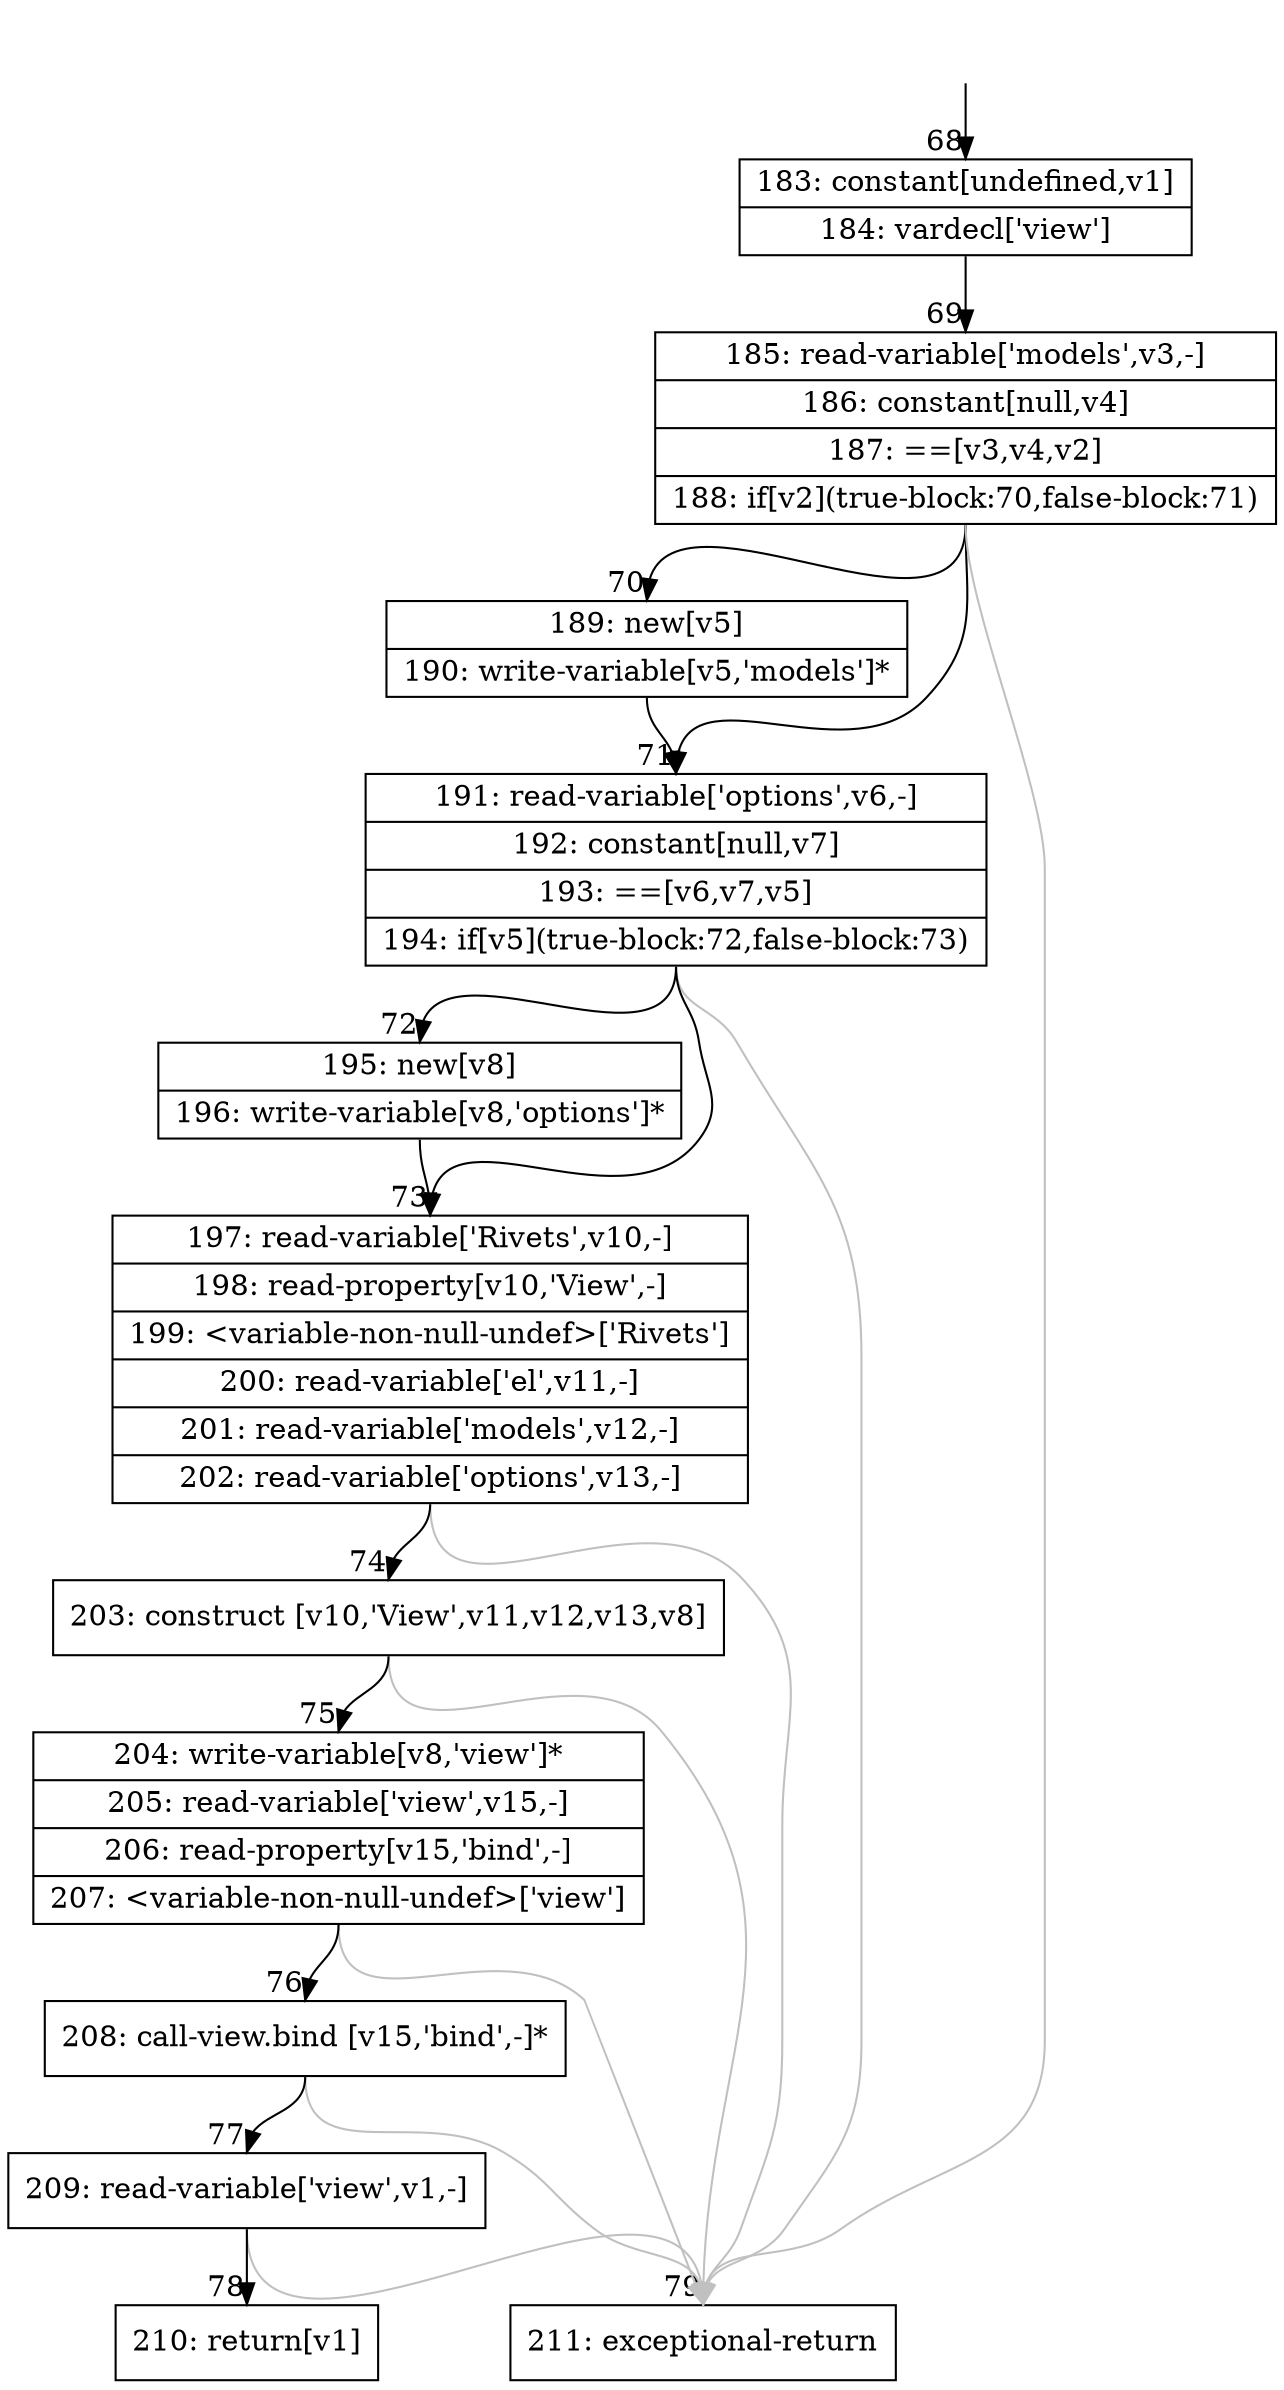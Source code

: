 digraph {
rankdir="TD"
BB_entry9[shape=none,label=""];
BB_entry9 -> BB68 [tailport=s, headport=n, headlabel="    68"]
BB68 [shape=record label="{183: constant[undefined,v1]|184: vardecl['view']}" ] 
BB68 -> BB69 [tailport=s, headport=n, headlabel="      69"]
BB69 [shape=record label="{185: read-variable['models',v3,-]|186: constant[null,v4]|187: ==[v3,v4,v2]|188: if[v2](true-block:70,false-block:71)}" ] 
BB69 -> BB70 [tailport=s, headport=n, headlabel="      70"]
BB69 -> BB71 [tailport=s, headport=n, headlabel="      71"]
BB69 -> BB79 [tailport=s, headport=n, color=gray, headlabel="      79"]
BB70 [shape=record label="{189: new[v5]|190: write-variable[v5,'models']*}" ] 
BB70 -> BB71 [tailport=s, headport=n]
BB71 [shape=record label="{191: read-variable['options',v6,-]|192: constant[null,v7]|193: ==[v6,v7,v5]|194: if[v5](true-block:72,false-block:73)}" ] 
BB71 -> BB72 [tailport=s, headport=n, headlabel="      72"]
BB71 -> BB73 [tailport=s, headport=n, headlabel="      73"]
BB71 -> BB79 [tailport=s, headport=n, color=gray]
BB72 [shape=record label="{195: new[v8]|196: write-variable[v8,'options']*}" ] 
BB72 -> BB73 [tailport=s, headport=n]
BB73 [shape=record label="{197: read-variable['Rivets',v10,-]|198: read-property[v10,'View',-]|199: \<variable-non-null-undef\>['Rivets']|200: read-variable['el',v11,-]|201: read-variable['models',v12,-]|202: read-variable['options',v13,-]}" ] 
BB73 -> BB74 [tailport=s, headport=n, headlabel="      74"]
BB73 -> BB79 [tailport=s, headport=n, color=gray]
BB74 [shape=record label="{203: construct [v10,'View',v11,v12,v13,v8]}" ] 
BB74 -> BB75 [tailport=s, headport=n, headlabel="      75"]
BB74 -> BB79 [tailport=s, headport=n, color=gray]
BB75 [shape=record label="{204: write-variable[v8,'view']*|205: read-variable['view',v15,-]|206: read-property[v15,'bind',-]|207: \<variable-non-null-undef\>['view']}" ] 
BB75 -> BB76 [tailport=s, headport=n, headlabel="      76"]
BB75 -> BB79 [tailport=s, headport=n, color=gray]
BB76 [shape=record label="{208: call-view.bind [v15,'bind',-]*}" ] 
BB76 -> BB77 [tailport=s, headport=n, headlabel="      77"]
BB76 -> BB79 [tailport=s, headport=n, color=gray]
BB77 [shape=record label="{209: read-variable['view',v1,-]}" ] 
BB77 -> BB78 [tailport=s, headport=n, headlabel="      78"]
BB77 -> BB79 [tailport=s, headport=n, color=gray]
BB78 [shape=record label="{210: return[v1]}" ] 
BB79 [shape=record label="{211: exceptional-return}" ] 
//#$~ 55
}
